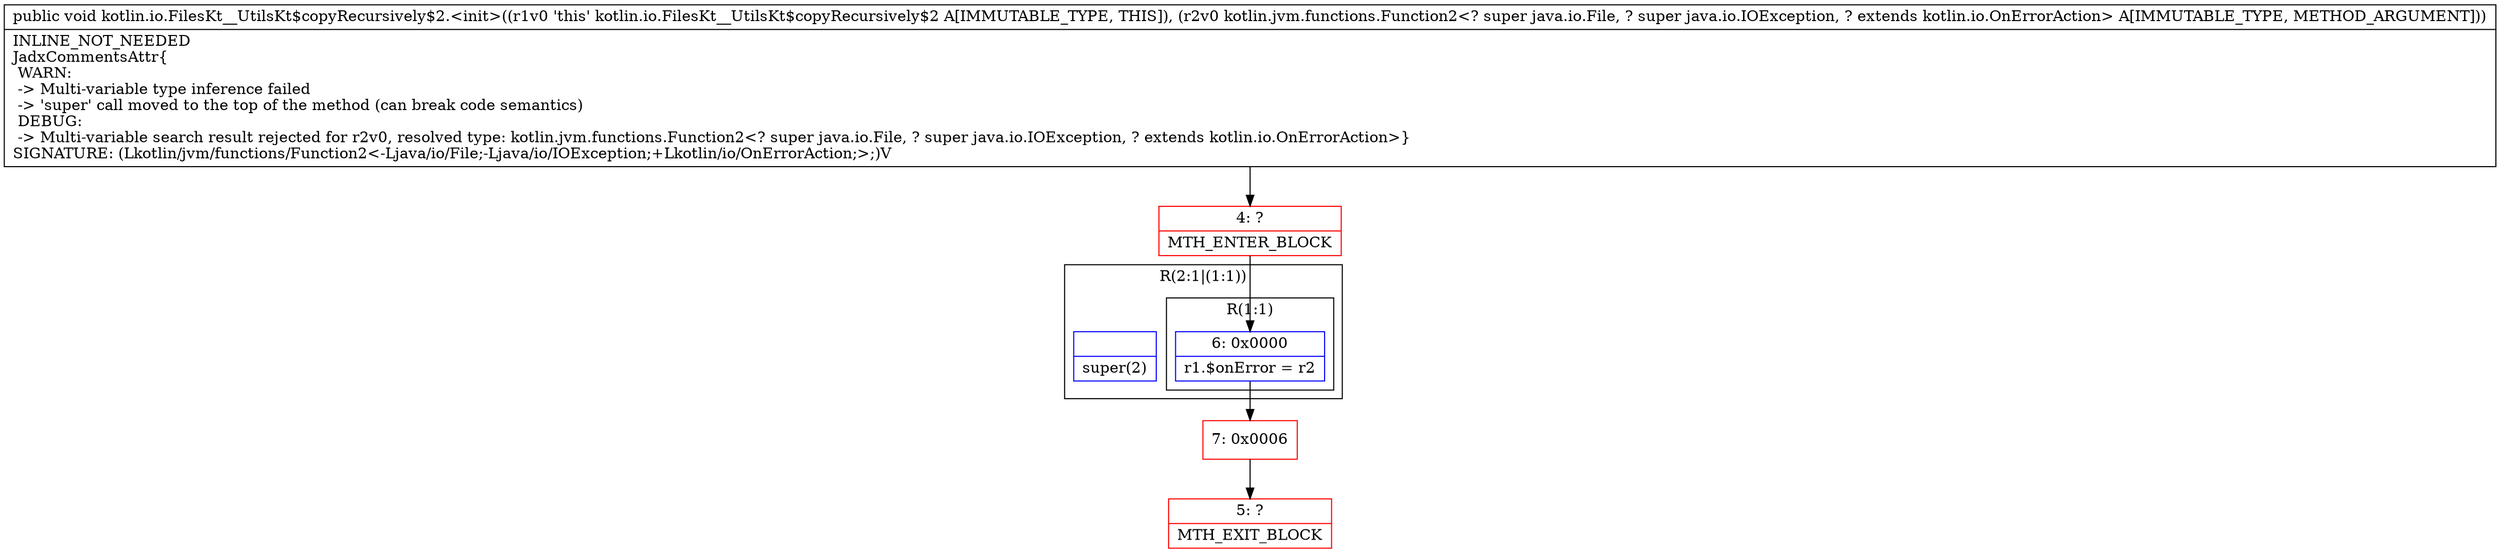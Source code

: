 digraph "CFG forkotlin.io.FilesKt__UtilsKt$copyRecursively$2.\<init\>(Lkotlin\/jvm\/functions\/Function2;)V" {
subgraph cluster_Region_971157116 {
label = "R(2:1|(1:1))";
node [shape=record,color=blue];
Node_InsnContainer_1366171065 [shape=record,label="{|super(2)\l}"];
subgraph cluster_Region_1833473921 {
label = "R(1:1)";
node [shape=record,color=blue];
Node_6 [shape=record,label="{6\:\ 0x0000|r1.$onError = r2\l}"];
}
}
Node_4 [shape=record,color=red,label="{4\:\ ?|MTH_ENTER_BLOCK\l}"];
Node_7 [shape=record,color=red,label="{7\:\ 0x0006}"];
Node_5 [shape=record,color=red,label="{5\:\ ?|MTH_EXIT_BLOCK\l}"];
MethodNode[shape=record,label="{public void kotlin.io.FilesKt__UtilsKt$copyRecursively$2.\<init\>((r1v0 'this' kotlin.io.FilesKt__UtilsKt$copyRecursively$2 A[IMMUTABLE_TYPE, THIS]), (r2v0 kotlin.jvm.functions.Function2\<? super java.io.File, ? super java.io.IOException, ? extends kotlin.io.OnErrorAction\> A[IMMUTABLE_TYPE, METHOD_ARGUMENT]))  | INLINE_NOT_NEEDED\lJadxCommentsAttr\{\l WARN: \l \-\> Multi\-variable type inference failed\l \-\> 'super' call moved to the top of the method (can break code semantics)\l DEBUG: \l \-\> Multi\-variable search result rejected for r2v0, resolved type: kotlin.jvm.functions.Function2\<? super java.io.File, ? super java.io.IOException, ? extends kotlin.io.OnErrorAction\>\}\lSIGNATURE: (Lkotlin\/jvm\/functions\/Function2\<\-Ljava\/io\/File;\-Ljava\/io\/IOException;+Lkotlin\/io\/OnErrorAction;\>;)V\l}"];
MethodNode -> Node_4;Node_6 -> Node_7;
Node_4 -> Node_6;
Node_7 -> Node_5;
}

